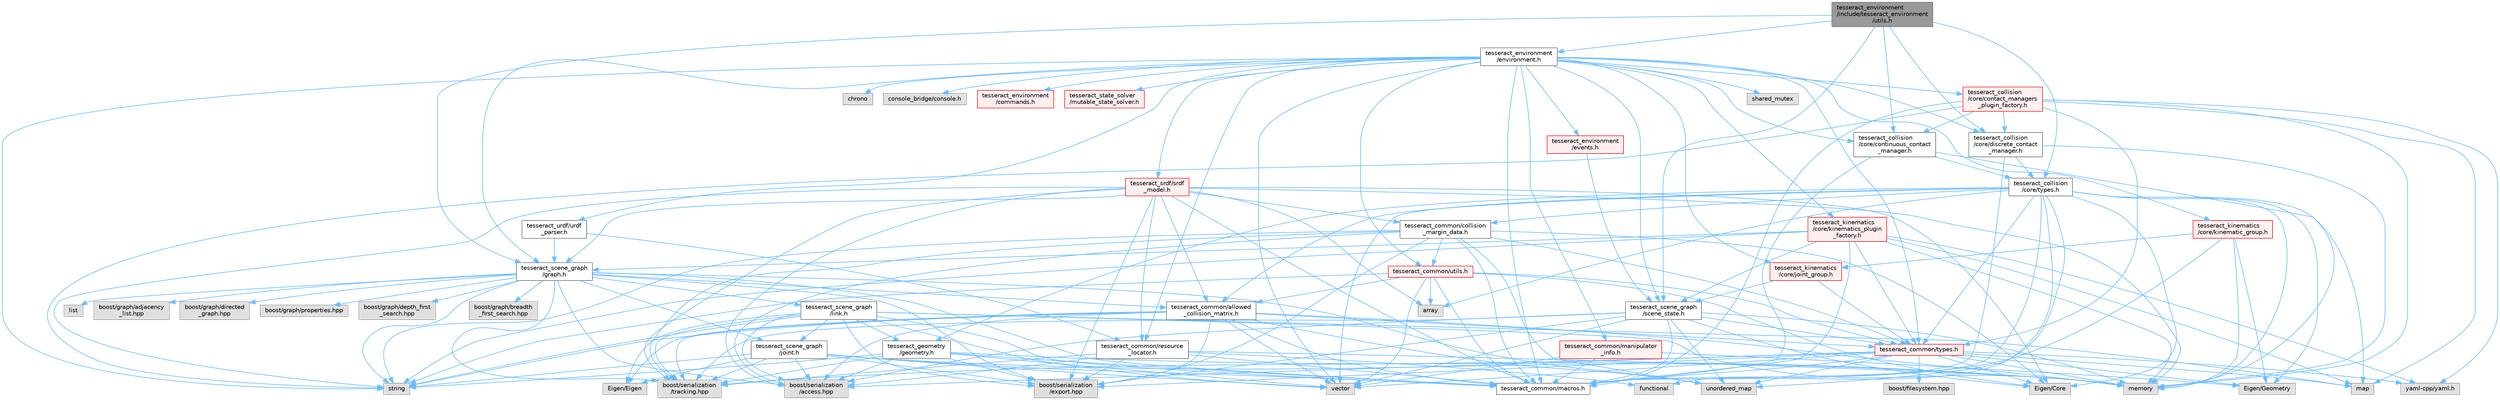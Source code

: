 digraph "tesseract_environment/include/tesseract_environment/utils.h"
{
 // LATEX_PDF_SIZE
  bgcolor="transparent";
  edge [fontname=Helvetica,fontsize=10,labelfontname=Helvetica,labelfontsize=10];
  node [fontname=Helvetica,fontsize=10,shape=box,height=0.2,width=0.4];
  Node1 [label="tesseract_environment\l/include/tesseract_environment\l/utils.h",height=0.2,width=0.4,color="gray40", fillcolor="grey60", style="filled", fontcolor="black",tooltip="Tesseract Environment Utility Functions."];
  Node1 -> Node2 [color="steelblue1",style="solid"];
  Node2 [label="tesseract_scene_graph\l/graph.h",height=0.2,width=0.4,color="grey40", fillcolor="white", style="filled",URL="$d6/df3/graph_8h.html",tooltip="A basic scene graph using boost."];
  Node2 -> Node3 [color="steelblue1",style="solid"];
  Node3 [label="tesseract_common/macros.h",height=0.2,width=0.4,color="grey40", fillcolor="white", style="filled",URL="$de/d3c/macros_8h.html",tooltip="Common Tesseract Macros."];
  Node2 -> Node4 [color="steelblue1",style="solid"];
  Node4 [label="boost/graph/adjacency\l_list.hpp",height=0.2,width=0.4,color="grey60", fillcolor="#E0E0E0", style="filled",tooltip=" "];
  Node2 -> Node5 [color="steelblue1",style="solid"];
  Node5 [label="boost/graph/directed\l_graph.hpp",height=0.2,width=0.4,color="grey60", fillcolor="#E0E0E0", style="filled",tooltip=" "];
  Node2 -> Node6 [color="steelblue1",style="solid"];
  Node6 [label="boost/graph/properties.hpp",height=0.2,width=0.4,color="grey60", fillcolor="#E0E0E0", style="filled",tooltip=" "];
  Node2 -> Node7 [color="steelblue1",style="solid"];
  Node7 [label="boost/graph/depth_first\l_search.hpp",height=0.2,width=0.4,color="grey60", fillcolor="#E0E0E0", style="filled",tooltip=" "];
  Node2 -> Node8 [color="steelblue1",style="solid"];
  Node8 [label="boost/graph/breadth\l_first_search.hpp",height=0.2,width=0.4,color="grey60", fillcolor="#E0E0E0", style="filled",tooltip=" "];
  Node2 -> Node9 [color="steelblue1",style="solid"];
  Node9 [label="boost/serialization\l/access.hpp",height=0.2,width=0.4,color="grey60", fillcolor="#E0E0E0", style="filled",tooltip=" "];
  Node2 -> Node10 [color="steelblue1",style="solid"];
  Node10 [label="string",height=0.2,width=0.4,color="grey60", fillcolor="#E0E0E0", style="filled",tooltip=" "];
  Node2 -> Node11 [color="steelblue1",style="solid"];
  Node11 [label="list",height=0.2,width=0.4,color="grey60", fillcolor="#E0E0E0", style="filled",tooltip=" "];
  Node2 -> Node12 [color="steelblue1",style="solid"];
  Node12 [label="unordered_map",height=0.2,width=0.4,color="grey60", fillcolor="#E0E0E0", style="filled",tooltip=" "];
  Node2 -> Node13 [color="steelblue1",style="solid"];
  Node13 [label="tesseract_scene_graph\l/link.h",height=0.2,width=0.4,color="grey40", fillcolor="white", style="filled",URL="$d2/d5c/tesseract__scene__graph_2include_2tesseract__scene__graph_2link_8h.html",tooltip=" "];
  Node13 -> Node3 [color="steelblue1",style="solid"];
  Node13 -> Node9 [color="steelblue1",style="solid"];
  Node13 -> Node10 [color="steelblue1",style="solid"];
  Node13 -> Node14 [color="steelblue1",style="solid"];
  Node14 [label="vector",height=0.2,width=0.4,color="grey60", fillcolor="#E0E0E0", style="filled",tooltip=" "];
  Node13 -> Node15 [color="steelblue1",style="solid"];
  Node15 [label="map",height=0.2,width=0.4,color="grey60", fillcolor="#E0E0E0", style="filled",tooltip=" "];
  Node13 -> Node16 [color="steelblue1",style="solid"];
  Node16 [label="memory",height=0.2,width=0.4,color="grey60", fillcolor="#E0E0E0", style="filled",tooltip=" "];
  Node13 -> Node17 [color="steelblue1",style="solid"];
  Node17 [label="Eigen/Eigen",height=0.2,width=0.4,color="grey60", fillcolor="#E0E0E0", style="filled",tooltip=" "];
  Node13 -> Node18 [color="steelblue1",style="solid"];
  Node18 [label="tesseract_scene_graph\l/joint.h",height=0.2,width=0.4,color="grey40", fillcolor="white", style="filled",URL="$d4/d6d/tesseract__scene__graph_2include_2tesseract__scene__graph_2joint_8h.html",tooltip=" "];
  Node18 -> Node3 [color="steelblue1",style="solid"];
  Node18 -> Node9 [color="steelblue1",style="solid"];
  Node18 -> Node10 [color="steelblue1",style="solid"];
  Node18 -> Node14 [color="steelblue1",style="solid"];
  Node18 -> Node16 [color="steelblue1",style="solid"];
  Node18 -> Node17 [color="steelblue1",style="solid"];
  Node18 -> Node19 [color="steelblue1",style="solid"];
  Node19 [label="boost/serialization\l/export.hpp",height=0.2,width=0.4,color="grey60", fillcolor="#E0E0E0", style="filled",tooltip=" "];
  Node18 -> Node20 [color="steelblue1",style="solid"];
  Node20 [label="boost/serialization\l/tracking.hpp",height=0.2,width=0.4,color="grey60", fillcolor="#E0E0E0", style="filled",tooltip=" "];
  Node13 -> Node21 [color="steelblue1",style="solid"];
  Node21 [label="tesseract_geometry\l/geometry.h",height=0.2,width=0.4,color="grey40", fillcolor="white", style="filled",URL="$d0/da6/tesseract__geometry_2include_2tesseract__geometry_2geometry_8h.html",tooltip="Tesseract Geometries."];
  Node21 -> Node3 [color="steelblue1",style="solid"];
  Node21 -> Node9 [color="steelblue1",style="solid"];
  Node21 -> Node19 [color="steelblue1",style="solid"];
  Node21 -> Node16 [color="steelblue1",style="solid"];
  Node21 -> Node10 [color="steelblue1",style="solid"];
  Node21 -> Node14 [color="steelblue1",style="solid"];
  Node21 -> Node20 [color="steelblue1",style="solid"];
  Node13 -> Node19 [color="steelblue1",style="solid"];
  Node13 -> Node20 [color="steelblue1",style="solid"];
  Node2 -> Node18 [color="steelblue1",style="solid"];
  Node2 -> Node22 [color="steelblue1",style="solid"];
  Node22 [label="tesseract_common/allowed\l_collision_matrix.h",height=0.2,width=0.4,color="grey40", fillcolor="white", style="filled",URL="$d2/d01/allowed__collision__matrix_8h.html",tooltip=" "];
  Node22 -> Node3 [color="steelblue1",style="solid"];
  Node22 -> Node9 [color="steelblue1",style="solid"];
  Node22 -> Node10 [color="steelblue1",style="solid"];
  Node22 -> Node14 [color="steelblue1",style="solid"];
  Node22 -> Node16 [color="steelblue1",style="solid"];
  Node22 -> Node17 [color="steelblue1",style="solid"];
  Node22 -> Node12 [color="steelblue1",style="solid"];
  Node22 -> Node23 [color="steelblue1",style="solid"];
  Node23 [label="tesseract_common/types.h",height=0.2,width=0.4,color="red", fillcolor="#FFF0F0", style="filled",URL="$dd/ddb/tesseract__common_2include_2tesseract__common_2types_8h.html",tooltip="Common Tesseract Types."];
  Node23 -> Node3 [color="steelblue1",style="solid"];
  Node23 -> Node9 [color="steelblue1",style="solid"];
  Node23 -> Node24 [color="steelblue1",style="solid"];
  Node24 [label="Eigen/Core",height=0.2,width=0.4,color="grey60", fillcolor="#E0E0E0", style="filled",tooltip=" "];
  Node23 -> Node25 [color="steelblue1",style="solid"];
  Node25 [label="Eigen/Geometry",height=0.2,width=0.4,color="grey60", fillcolor="#E0E0E0", style="filled",tooltip=" "];
  Node23 -> Node14 [color="steelblue1",style="solid"];
  Node23 -> Node16 [color="steelblue1",style="solid"];
  Node23 -> Node15 [color="steelblue1",style="solid"];
  Node23 -> Node12 [color="steelblue1",style="solid"];
  Node23 -> Node26 [color="steelblue1",style="solid"];
  Node26 [label="boost/filesystem.hpp",height=0.2,width=0.4,color="grey60", fillcolor="#E0E0E0", style="filled",tooltip=" "];
  Node23 -> Node27 [color="steelblue1",style="solid"];
  Node27 [label="yaml-cpp/yaml.h",height=0.2,width=0.4,color="grey60", fillcolor="#E0E0E0", style="filled",tooltip=" "];
  Node23 -> Node19 [color="steelblue1",style="solid"];
  Node23 -> Node20 [color="steelblue1",style="solid"];
  Node22 -> Node19 [color="steelblue1",style="solid"];
  Node22 -> Node20 [color="steelblue1",style="solid"];
  Node2 -> Node19 [color="steelblue1",style="solid"];
  Node2 -> Node20 [color="steelblue1",style="solid"];
  Node1 -> Node30 [color="steelblue1",style="solid"];
  Node30 [label="tesseract_scene_graph\l/scene_state.h",height=0.2,width=0.4,color="grey40", fillcolor="white", style="filled",URL="$d7/dea/scene__state_8h.html",tooltip="This holds a state of the scene."];
  Node30 -> Node3 [color="steelblue1",style="solid"];
  Node30 -> Node9 [color="steelblue1",style="solid"];
  Node30 -> Node24 [color="steelblue1",style="solid"];
  Node30 -> Node12 [color="steelblue1",style="solid"];
  Node30 -> Node14 [color="steelblue1",style="solid"];
  Node30 -> Node16 [color="steelblue1",style="solid"];
  Node30 -> Node23 [color="steelblue1",style="solid"];
  Node30 -> Node19 [color="steelblue1",style="solid"];
  Node30 -> Node20 [color="steelblue1",style="solid"];
  Node1 -> Node31 [color="steelblue1",style="solid"];
  Node31 [label="tesseract_collision\l/core/continuous_contact\l_manager.h",height=0.2,width=0.4,color="grey40", fillcolor="white", style="filled",URL="$d6/d0f/continuous__contact__manager_8h.html",tooltip="This is the continuous contact manager base class."];
  Node31 -> Node3 [color="steelblue1",style="solid"];
  Node31 -> Node16 [color="steelblue1",style="solid"];
  Node31 -> Node32 [color="steelblue1",style="solid"];
  Node32 [label="tesseract_collision\l/core/types.h",height=0.2,width=0.4,color="grey40", fillcolor="white", style="filled",URL="$d3/db3/tesseract__collision_2core_2include_2tesseract__collision_2core_2types_8h.html",tooltip="Tesseracts Collision Common Types."];
  Node32 -> Node3 [color="steelblue1",style="solid"];
  Node32 -> Node24 [color="steelblue1",style="solid"];
  Node32 -> Node25 [color="steelblue1",style="solid"];
  Node32 -> Node14 [color="steelblue1",style="solid"];
  Node32 -> Node16 [color="steelblue1",style="solid"];
  Node32 -> Node15 [color="steelblue1",style="solid"];
  Node32 -> Node33 [color="steelblue1",style="solid"];
  Node33 [label="array",height=0.2,width=0.4,color="grey60", fillcolor="#E0E0E0", style="filled",tooltip=" "];
  Node32 -> Node12 [color="steelblue1",style="solid"];
  Node32 -> Node34 [color="steelblue1",style="solid"];
  Node34 [label="functional",height=0.2,width=0.4,color="grey60", fillcolor="#E0E0E0", style="filled",tooltip=" "];
  Node32 -> Node21 [color="steelblue1",style="solid"];
  Node32 -> Node23 [color="steelblue1",style="solid"];
  Node32 -> Node35 [color="steelblue1",style="solid"];
  Node35 [label="tesseract_common/collision\l_margin_data.h",height=0.2,width=0.4,color="grey40", fillcolor="white", style="filled",URL="$d4/da8/collision__margin__data_8h.html",tooltip="This is used to store collision margin information."];
  Node35 -> Node3 [color="steelblue1",style="solid"];
  Node35 -> Node9 [color="steelblue1",style="solid"];
  Node35 -> Node24 [color="steelblue1",style="solid"];
  Node35 -> Node10 [color="steelblue1",style="solid"];
  Node35 -> Node12 [color="steelblue1",style="solid"];
  Node35 -> Node23 [color="steelblue1",style="solid"];
  Node35 -> Node36 [color="steelblue1",style="solid"];
  Node36 [label="tesseract_common/utils.h",height=0.2,width=0.4,color="red", fillcolor="#FFF0F0", style="filled",URL="$dc/d79/tesseract__common_2include_2tesseract__common_2utils_8h.html",tooltip="Common Tesseract Utility Functions."];
  Node36 -> Node3 [color="steelblue1",style="solid"];
  Node36 -> Node33 [color="steelblue1",style="solid"];
  Node36 -> Node14 [color="steelblue1",style="solid"];
  Node36 -> Node10 [color="steelblue1",style="solid"];
  Node36 -> Node24 [color="steelblue1",style="solid"];
  Node36 -> Node22 [color="steelblue1",style="solid"];
  Node36 -> Node23 [color="steelblue1",style="solid"];
  Node35 -> Node19 [color="steelblue1",style="solid"];
  Node35 -> Node20 [color="steelblue1",style="solid"];
  Node32 -> Node22 [color="steelblue1",style="solid"];
  Node1 -> Node43 [color="steelblue1",style="solid"];
  Node43 [label="tesseract_collision\l/core/discrete_contact\l_manager.h",height=0.2,width=0.4,color="grey40", fillcolor="white", style="filled",URL="$db/d35/discrete__contact__manager_8h.html",tooltip="This is the discrete contact manager base class."];
  Node43 -> Node3 [color="steelblue1",style="solid"];
  Node43 -> Node16 [color="steelblue1",style="solid"];
  Node43 -> Node32 [color="steelblue1",style="solid"];
  Node1 -> Node32 [color="steelblue1",style="solid"];
  Node1 -> Node44 [color="steelblue1",style="solid"];
  Node44 [label="tesseract_environment\l/environment.h",height=0.2,width=0.4,color="grey40", fillcolor="white", style="filled",URL="$de/d26/environment_8h.html",tooltip=" "];
  Node44 -> Node3 [color="steelblue1",style="solid"];
  Node44 -> Node14 [color="steelblue1",style="solid"];
  Node44 -> Node10 [color="steelblue1",style="solid"];
  Node44 -> Node45 [color="steelblue1",style="solid"];
  Node45 [label="shared_mutex",height=0.2,width=0.4,color="grey60", fillcolor="#E0E0E0", style="filled",tooltip=" "];
  Node44 -> Node46 [color="steelblue1",style="solid"];
  Node46 [label="chrono",height=0.2,width=0.4,color="grey60", fillcolor="#E0E0E0", style="filled",tooltip=" "];
  Node44 -> Node47 [color="steelblue1",style="solid"];
  Node47 [label="console_bridge/console.h",height=0.2,width=0.4,color="grey60", fillcolor="#E0E0E0", style="filled",tooltip=" "];
  Node44 -> Node48 [color="steelblue1",style="solid"];
  Node48 [label="tesseract_environment\l/commands.h",height=0.2,width=0.4,color="red", fillcolor="#FFF0F0", style="filled",URL="$d5/d90/commands_8h.html",tooltip="This contains classes for recording operations applied to the environment for tracking changes...."];
  Node44 -> Node74 [color="steelblue1",style="solid"];
  Node74 [label="tesseract_environment\l/events.h",height=0.2,width=0.4,color="red", fillcolor="#FFF0F0", style="filled",URL="$db/dd2/events_8h.html",tooltip="Tesseract Events."];
  Node74 -> Node30 [color="steelblue1",style="solid"];
  Node44 -> Node43 [color="steelblue1",style="solid"];
  Node44 -> Node31 [color="steelblue1",style="solid"];
  Node44 -> Node75 [color="steelblue1",style="solid"];
  Node75 [label="tesseract_collision\l/core/contact_managers\l_plugin_factory.h",height=0.2,width=0.4,color="red", fillcolor="#FFF0F0", style="filled",URL="$da/d56/contact__managers__plugin__factory_8h.html",tooltip="Factory for loading contact managers as plugins."];
  Node75 -> Node3 [color="steelblue1",style="solid"];
  Node75 -> Node10 [color="steelblue1",style="solid"];
  Node75 -> Node16 [color="steelblue1",style="solid"];
  Node75 -> Node15 [color="steelblue1",style="solid"];
  Node75 -> Node27 [color="steelblue1",style="solid"];
  Node75 -> Node43 [color="steelblue1",style="solid"];
  Node75 -> Node31 [color="steelblue1",style="solid"];
  Node75 -> Node23 [color="steelblue1",style="solid"];
  Node44 -> Node2 [color="steelblue1",style="solid"];
  Node44 -> Node30 [color="steelblue1",style="solid"];
  Node44 -> Node89 [color="steelblue1",style="solid"];
  Node89 [label="tesseract_state_solver\l/mutable_state_solver.h",height=0.2,width=0.4,color="red", fillcolor="#FFF0F0", style="filled",URL="$d3/d54/mutable__state__solver_8h.html",tooltip="Tesseract Scene Graph Mutable State Solver Interface ."];
  Node44 -> Node91 [color="steelblue1",style="solid"];
  Node91 [label="tesseract_urdf/urdf\l_parser.h",height=0.2,width=0.4,color="grey40", fillcolor="white", style="filled",URL="$d8/dec/urdf__parser_8h.html",tooltip="A urdf parser for tesseract."];
  Node91 -> Node2 [color="steelblue1",style="solid"];
  Node91 -> Node92 [color="steelblue1",style="solid"];
  Node92 [label="tesseract_common/resource\l_locator.h",height=0.2,width=0.4,color="grey40", fillcolor="white", style="filled",URL="$d3/d95/resource__locator_8h.html",tooltip="Locate and retrieve resource data."];
  Node92 -> Node3 [color="steelblue1",style="solid"];
  Node92 -> Node9 [color="steelblue1",style="solid"];
  Node92 -> Node34 [color="steelblue1",style="solid"];
  Node92 -> Node16 [color="steelblue1",style="solid"];
  Node92 -> Node19 [color="steelblue1",style="solid"];
  Node92 -> Node20 [color="steelblue1",style="solid"];
  Node44 -> Node93 [color="steelblue1",style="solid"];
  Node93 [label="tesseract_srdf/srdf\l_model.h",height=0.2,width=0.4,color="red", fillcolor="#FFF0F0", style="filled",URL="$d0/d42/srdf__model_8h.html",tooltip="Parse srdf xml."];
  Node93 -> Node3 [color="steelblue1",style="solid"];
  Node93 -> Node9 [color="steelblue1",style="solid"];
  Node93 -> Node10 [color="steelblue1",style="solid"];
  Node93 -> Node16 [color="steelblue1",style="solid"];
  Node93 -> Node33 [color="steelblue1",style="solid"];
  Node93 -> Node24 [color="steelblue1",style="solid"];
  Node93 -> Node2 [color="steelblue1",style="solid"];
  Node93 -> Node22 [color="steelblue1",style="solid"];
  Node93 -> Node92 [color="steelblue1",style="solid"];
  Node93 -> Node35 [color="steelblue1",style="solid"];
  Node93 -> Node19 [color="steelblue1",style="solid"];
  Node93 -> Node20 [color="steelblue1",style="solid"];
  Node44 -> Node92 [color="steelblue1",style="solid"];
  Node44 -> Node94 [color="steelblue1",style="solid"];
  Node94 [label="tesseract_common/manipulator\l_info.h",height=0.2,width=0.4,color="red", fillcolor="#FFF0F0", style="filled",URL="$d5/df5/manipulator__info_8h.html",tooltip=" "];
  Node94 -> Node3 [color="steelblue1",style="solid"];
  Node94 -> Node14 [color="steelblue1",style="solid"];
  Node94 -> Node25 [color="steelblue1",style="solid"];
  Node44 -> Node23 [color="steelblue1",style="solid"];
  Node44 -> Node36 [color="steelblue1",style="solid"];
  Node44 -> Node96 [color="steelblue1",style="solid"];
  Node96 [label="tesseract_kinematics\l/core/joint_group.h",height=0.2,width=0.4,color="red", fillcolor="#FFF0F0", style="filled",URL="$db/d8d/joint__group_8h.html",tooltip="A joint group with forward kinematics, Jacobian, limits methods."];
  Node96 -> Node23 [color="steelblue1",style="solid"];
  Node96 -> Node30 [color="steelblue1",style="solid"];
  Node44 -> Node104 [color="steelblue1",style="solid"];
  Node104 [label="tesseract_kinematics\l/core/kinematic_group.h",height=0.2,width=0.4,color="red", fillcolor="#FFF0F0", style="filled",URL="$d4/d3a/kinematic__group_8h.html",tooltip="A kinematic group with forward and inverse kinematics methods."];
  Node104 -> Node3 [color="steelblue1",style="solid"];
  Node104 -> Node16 [color="steelblue1",style="solid"];
  Node104 -> Node25 [color="steelblue1",style="solid"];
  Node104 -> Node96 [color="steelblue1",style="solid"];
  Node44 -> Node107 [color="steelblue1",style="solid"];
  Node107 [label="tesseract_kinematics\l/core/kinematics_plugin\l_factory.h",height=0.2,width=0.4,color="red", fillcolor="#FFF0F0", style="filled",URL="$d0/d3c/kinematics__plugin__factory_8h.html",tooltip="Kinematics Plugin Factory."];
  Node107 -> Node3 [color="steelblue1",style="solid"];
  Node107 -> Node10 [color="steelblue1",style="solid"];
  Node107 -> Node16 [color="steelblue1",style="solid"];
  Node107 -> Node15 [color="steelblue1",style="solid"];
  Node107 -> Node27 [color="steelblue1",style="solid"];
  Node107 -> Node2 [color="steelblue1",style="solid"];
  Node107 -> Node30 [color="steelblue1",style="solid"];
  Node107 -> Node23 [color="steelblue1",style="solid"];
}
